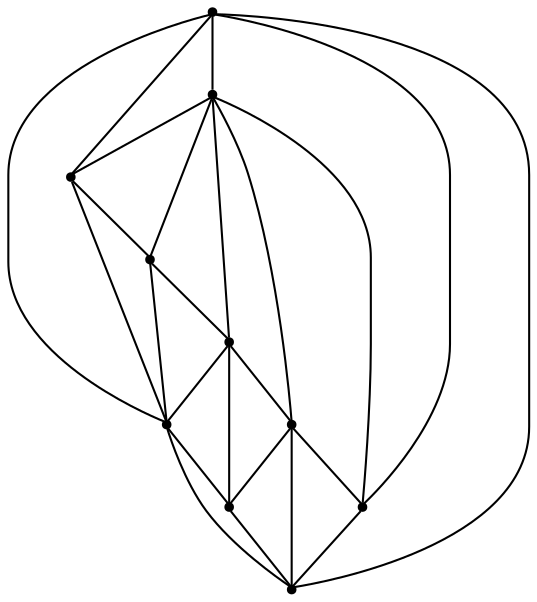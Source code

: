 graph {
  node [shape=point,comment="{\"directed\":false,\"doi\":\"10.1007/978-3-662-45803-7_25\",\"figure\":\"1 (4)\"}"]

  v0 [pos="1227.754951349486,1770.9582283493785"]
  v1 [pos="892.0128814608148,1770.9582283493785"]
  v2 [pos="1158.6311536207536,1822.2558944427694"]
  v3 [pos="990.7600868643394,1805.1553153641826"]
  v4 [pos="1119.131876989568,1924.8596233606897"]
  v5 [pos="1020.3856577604828,1890.6584652035156"]
  v6 [pos="1059.8838845930716,2061.660439293414"]
  v7 [pos="1089.5063060934247,1941.9561312969067"]
  v8 [pos="1040.1331964788824,1993.257995755867"]
  v9 [pos="941.3870408739541,1788.0588074279653"]

  v0 -- v1 [id="-1",pos="1227.754951349486,1770.9582283493785 892.0128814608148,1770.9582283493785 892.0128814608148,1770.9582283493785 892.0128814608148,1770.9582283493785"]
  v1 -- v6 [id="-2",pos="892.0128814608148,1770.9582283493785 1059.8838845930716,2061.660439293414 1059.8838845930716,2061.660439293414 1059.8838845930716,2061.660439293414"]
  v9 -- v0 [id="-3",pos="941.3870408739541,1788.0588074279653 1227.754951349486,1770.9582283493785 1227.754951349486,1770.9582283493785 1227.754951349486,1770.9582283493785"]
  v9 -- v1 [id="-4",pos="941.3870408739541,1788.0588074279653 892.0128814608148,1770.9582283493785 892.0128814608148,1770.9582283493785 892.0128814608148,1770.9582283493785"]
  v9 -- v8 [id="-5",pos="941.3870408739541,1788.0588074279653 1040.1331964788824,1993.257995755867 1040.1331964788824,1993.257995755867 1040.1331964788824,1993.257995755867"]
  v3 -- v5 [id="-6",pos="990.7600868643394,1805.1553153641826 1020.3856577604828,1890.6584652035156 1020.3856577604828,1890.6584652035156 1020.3856577604828,1890.6584652035156"]
  v3 -- v9 [id="-7",pos="990.7600868643394,1805.1553153641826 941.3870408739541,1788.0588074279653 941.3870408739541,1788.0588074279653 941.3870408739541,1788.0588074279653"]
  v3 -- v0 [id="-8",pos="990.7600868643394,1805.1553153641826 1227.754951349486,1770.9582283493785 1227.754951349486,1770.9582283493785 1227.754951349486,1770.9582283493785"]
  v5 -- v8 [id="-9",pos="1020.3856577604828,1890.6584652035156 1040.1331964788824,1993.257995755867 1040.1331964788824,1993.257995755867 1040.1331964788824,1993.257995755867"]
  v5 -- v2 [id="-10",pos="1020.3856577604828,1890.6584652035156 1158.6311536207536,1822.2558944427694 1158.6311536207536,1822.2558944427694 1158.6311536207536,1822.2558944427694"]
  v5 -- v9 [id="-11",pos="1020.3856577604828,1890.6584652035156 941.3870408739541,1788.0588074279653 941.3870408739541,1788.0588074279653 941.3870408739541,1788.0588074279653"]
  v8 -- v6 [id="-12",pos="1040.1331964788824,1993.257995755867 1059.8838845930716,2061.660439293414 1059.8838845930716,2061.660439293414 1059.8838845930716,2061.660439293414"]
  v8 -- v7 [id="-13",pos="1040.1331964788824,1993.257995755867 1089.5063060934247,1941.9561312969067 1089.5063060934247,1941.9561312969067 1089.5063060934247,1941.9561312969067"]
  v8 -- v1 [id="-14",pos="1040.1331964788824,1993.257995755867 892.0128814608148,1770.9582283493785 892.0128814608148,1770.9582283493785 892.0128814608148,1770.9582283493785"]
  v6 -- v0 [id="-16",pos="1059.8838845930716,2061.660439293414 1227.754951349486,1770.9582283493785 1227.754951349486,1770.9582283493785 1227.754951349486,1770.9582283493785"]
  v7 -- v4 [id="-17",pos="1089.5063060934247,1941.9561312969067 1119.131876989568,1924.8596233606897 1119.131876989568,1924.8596233606897 1119.131876989568,1924.8596233606897"]
  v7 -- v6 [id="-18",pos="1089.5063060934247,1941.9561312969067 1059.8838845930716,2061.660439293414 1059.8838845930716,2061.660439293414 1059.8838845930716,2061.660439293414"]
  v7 -- v5 [id="-19",pos="1089.5063060934247,1941.9561312969067 1020.3856577604828,1890.6584652035156 1020.3856577604828,1890.6584652035156 1020.3856577604828,1890.6584652035156"]
  v4 -- v6 [id="-21",pos="1119.131876989568,1924.8596233606897 1059.8838845930716,2061.660439293414 1059.8838845930716,2061.660439293414 1059.8838845930716,2061.660439293414"]
  v4 -- v5 [id="-22",pos="1119.131876989568,1924.8596233606897 1020.3856577604828,1890.6584652035156 1020.3856577604828,1890.6584652035156 1020.3856577604828,1890.6584652035156"]
  v4 -- v0 [id="-23",pos="1119.131876989568,1924.8596233606897 1227.754951349486,1770.9582283493785 1227.754951349486,1770.9582283493785 1227.754951349486,1770.9582283493785"]
  v2 -- v4 [id="-24",pos="1158.6311536207536,1822.2558944427694 1119.131876989568,1924.8596233606897 1119.131876989568,1924.8596233606897 1119.131876989568,1924.8596233606897"]
  v2 -- v0 [id="-25",pos="1158.6311536207536,1822.2558944427694 1227.754951349486,1770.9582283493785 1227.754951349486,1770.9582283493785 1227.754951349486,1770.9582283493785"]
  v2 -- v3 [id="-26",pos="1158.6311536207536,1822.2558944427694 990.7600868643394,1805.1553153641826 990.7600868643394,1805.1553153641826 990.7600868643394,1805.1553153641826"]
}